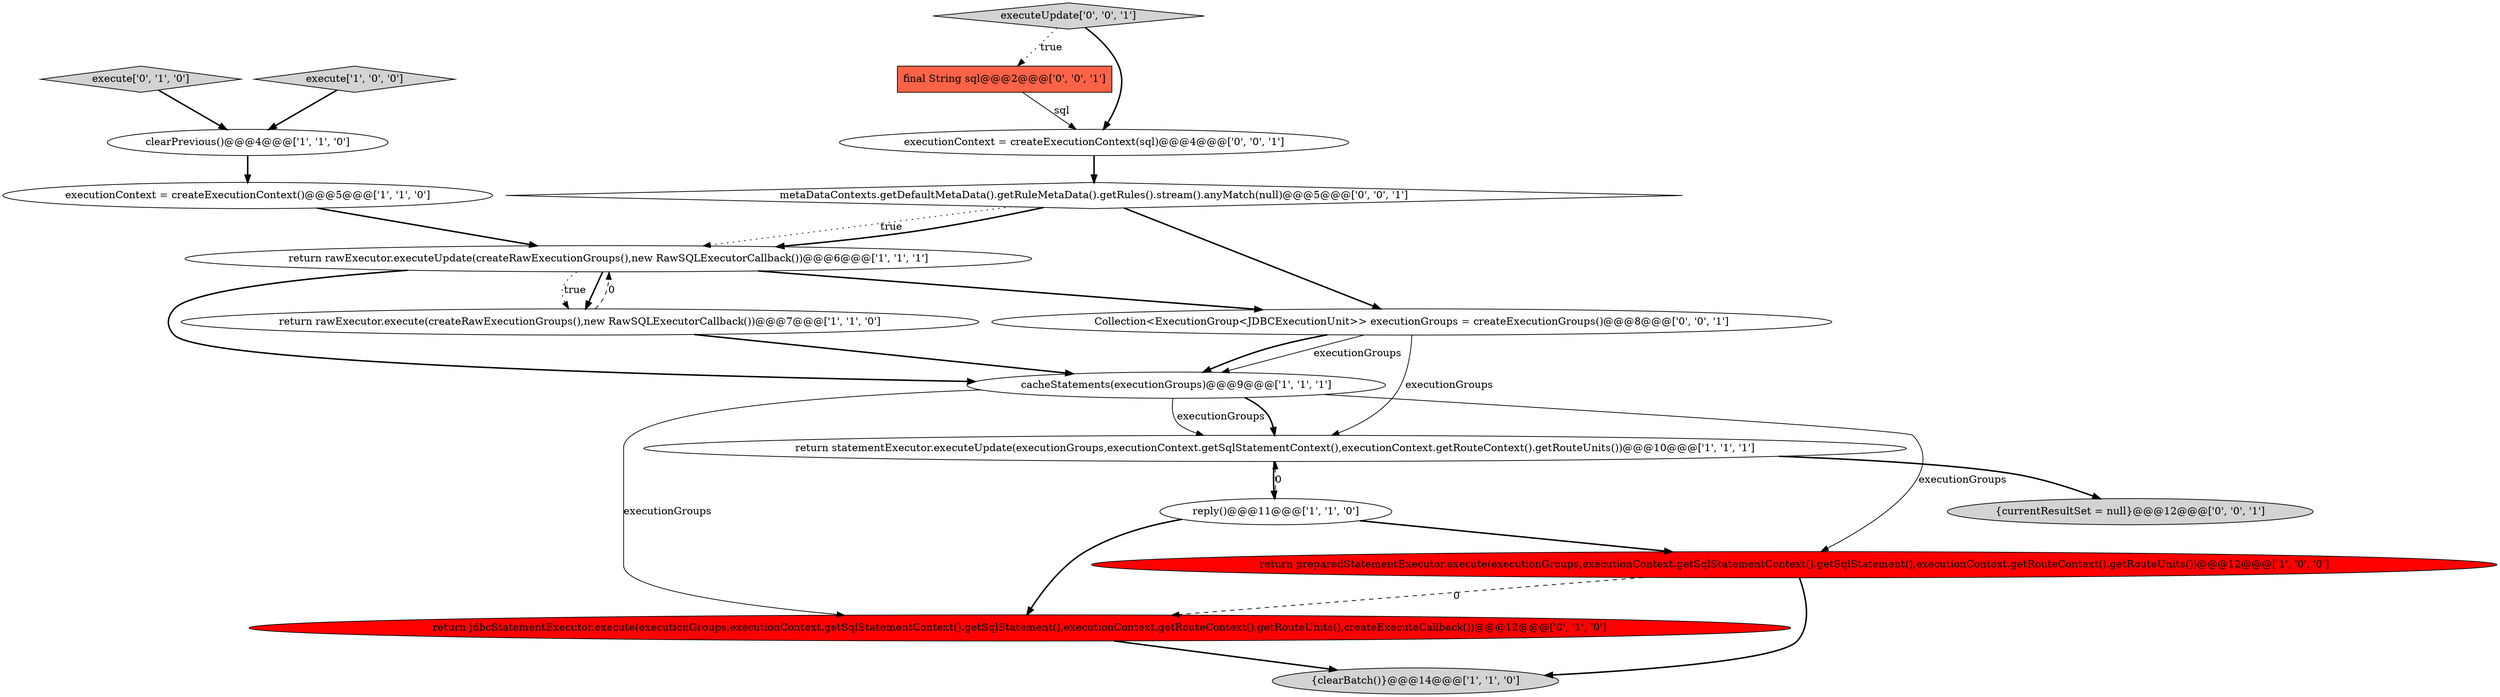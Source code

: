 digraph {
12 [style = filled, label = "final String sql@@@2@@@['0', '0', '1']", fillcolor = tomato, shape = box image = "AAA0AAABBB3BBB"];
7 [style = filled, label = "cacheStatements(executionGroups)@@@9@@@['1', '1', '1']", fillcolor = white, shape = ellipse image = "AAA0AAABBB1BBB"];
10 [style = filled, label = "execute['0', '1', '0']", fillcolor = lightgray, shape = diamond image = "AAA0AAABBB2BBB"];
9 [style = filled, label = "executionContext = createExecutionContext()@@@5@@@['1', '1', '0']", fillcolor = white, shape = ellipse image = "AAA0AAABBB1BBB"];
14 [style = filled, label = "executionContext = createExecutionContext(sql)@@@4@@@['0', '0', '1']", fillcolor = white, shape = ellipse image = "AAA0AAABBB3BBB"];
15 [style = filled, label = "metaDataContexts.getDefaultMetaData().getRuleMetaData().getRules().stream().anyMatch(null)@@@5@@@['0', '0', '1']", fillcolor = white, shape = diamond image = "AAA0AAABBB3BBB"];
4 [style = filled, label = "clearPrevious()@@@4@@@['1', '1', '0']", fillcolor = white, shape = ellipse image = "AAA0AAABBB1BBB"];
2 [style = filled, label = "return statementExecutor.executeUpdate(executionGroups,executionContext.getSqlStatementContext(),executionContext.getRouteContext().getRouteUnits())@@@10@@@['1', '1', '1']", fillcolor = white, shape = ellipse image = "AAA0AAABBB1BBB"];
16 [style = filled, label = "executeUpdate['0', '0', '1']", fillcolor = lightgray, shape = diamond image = "AAA0AAABBB3BBB"];
1 [style = filled, label = "reply()@@@11@@@['1', '1', '0']", fillcolor = white, shape = ellipse image = "AAA0AAABBB1BBB"];
8 [style = filled, label = "{clearBatch()}@@@14@@@['1', '1', '0']", fillcolor = lightgray, shape = ellipse image = "AAA0AAABBB1BBB"];
6 [style = filled, label = "execute['1', '0', '0']", fillcolor = lightgray, shape = diamond image = "AAA0AAABBB1BBB"];
11 [style = filled, label = "return jdbcStatementExecutor.execute(executionGroups,executionContext.getSqlStatementContext().getSqlStatement(),executionContext.getRouteContext().getRouteUnits(),createExecuteCallback())@@@12@@@['0', '1', '0']", fillcolor = red, shape = ellipse image = "AAA1AAABBB2BBB"];
0 [style = filled, label = "return rawExecutor.executeUpdate(createRawExecutionGroups(),new RawSQLExecutorCallback())@@@6@@@['1', '1', '1']", fillcolor = white, shape = ellipse image = "AAA0AAABBB1BBB"];
5 [style = filled, label = "return rawExecutor.execute(createRawExecutionGroups(),new RawSQLExecutorCallback())@@@7@@@['1', '1', '0']", fillcolor = white, shape = ellipse image = "AAA0AAABBB1BBB"];
3 [style = filled, label = "return preparedStatementExecutor.execute(executionGroups,executionContext.getSqlStatementContext().getSqlStatement(),executionContext.getRouteContext().getRouteUnits())@@@12@@@['1', '0', '0']", fillcolor = red, shape = ellipse image = "AAA1AAABBB1BBB"];
17 [style = filled, label = "Collection<ExecutionGroup<JDBCExecutionUnit>> executionGroups = createExecutionGroups()@@@8@@@['0', '0', '1']", fillcolor = white, shape = ellipse image = "AAA0AAABBB3BBB"];
13 [style = filled, label = "{currentResultSet = null}@@@12@@@['0', '0', '1']", fillcolor = lightgray, shape = ellipse image = "AAA0AAABBB3BBB"];
4->9 [style = bold, label=""];
16->12 [style = dotted, label="true"];
0->5 [style = dotted, label="true"];
9->0 [style = bold, label=""];
2->1 [style = bold, label=""];
0->17 [style = bold, label=""];
7->2 [style = solid, label="executionGroups"];
1->3 [style = bold, label=""];
12->14 [style = solid, label="sql"];
15->0 [style = dotted, label="true"];
1->11 [style = bold, label=""];
2->13 [style = bold, label=""];
0->7 [style = bold, label=""];
17->7 [style = bold, label=""];
6->4 [style = bold, label=""];
15->17 [style = bold, label=""];
7->2 [style = bold, label=""];
3->8 [style = bold, label=""];
15->0 [style = bold, label=""];
10->4 [style = bold, label=""];
17->7 [style = solid, label="executionGroups"];
5->7 [style = bold, label=""];
11->8 [style = bold, label=""];
16->14 [style = bold, label=""];
14->15 [style = bold, label=""];
17->2 [style = solid, label="executionGroups"];
5->0 [style = dashed, label="0"];
1->2 [style = dashed, label="0"];
7->3 [style = solid, label="executionGroups"];
7->11 [style = solid, label="executionGroups"];
3->11 [style = dashed, label="0"];
0->5 [style = bold, label=""];
}
